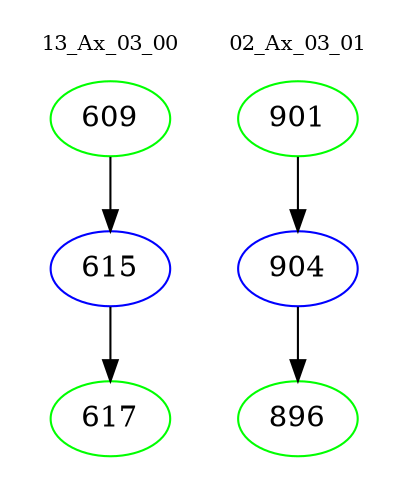 digraph{
subgraph cluster_0 {
color = white
label = "13_Ax_03_00";
fontsize=10;
T0_609 [label="609", color="green"]
T0_609 -> T0_615 [color="black"]
T0_615 [label="615", color="blue"]
T0_615 -> T0_617 [color="black"]
T0_617 [label="617", color="green"]
}
subgraph cluster_1 {
color = white
label = "02_Ax_03_01";
fontsize=10;
T1_901 [label="901", color="green"]
T1_901 -> T1_904 [color="black"]
T1_904 [label="904", color="blue"]
T1_904 -> T1_896 [color="black"]
T1_896 [label="896", color="green"]
}
}
